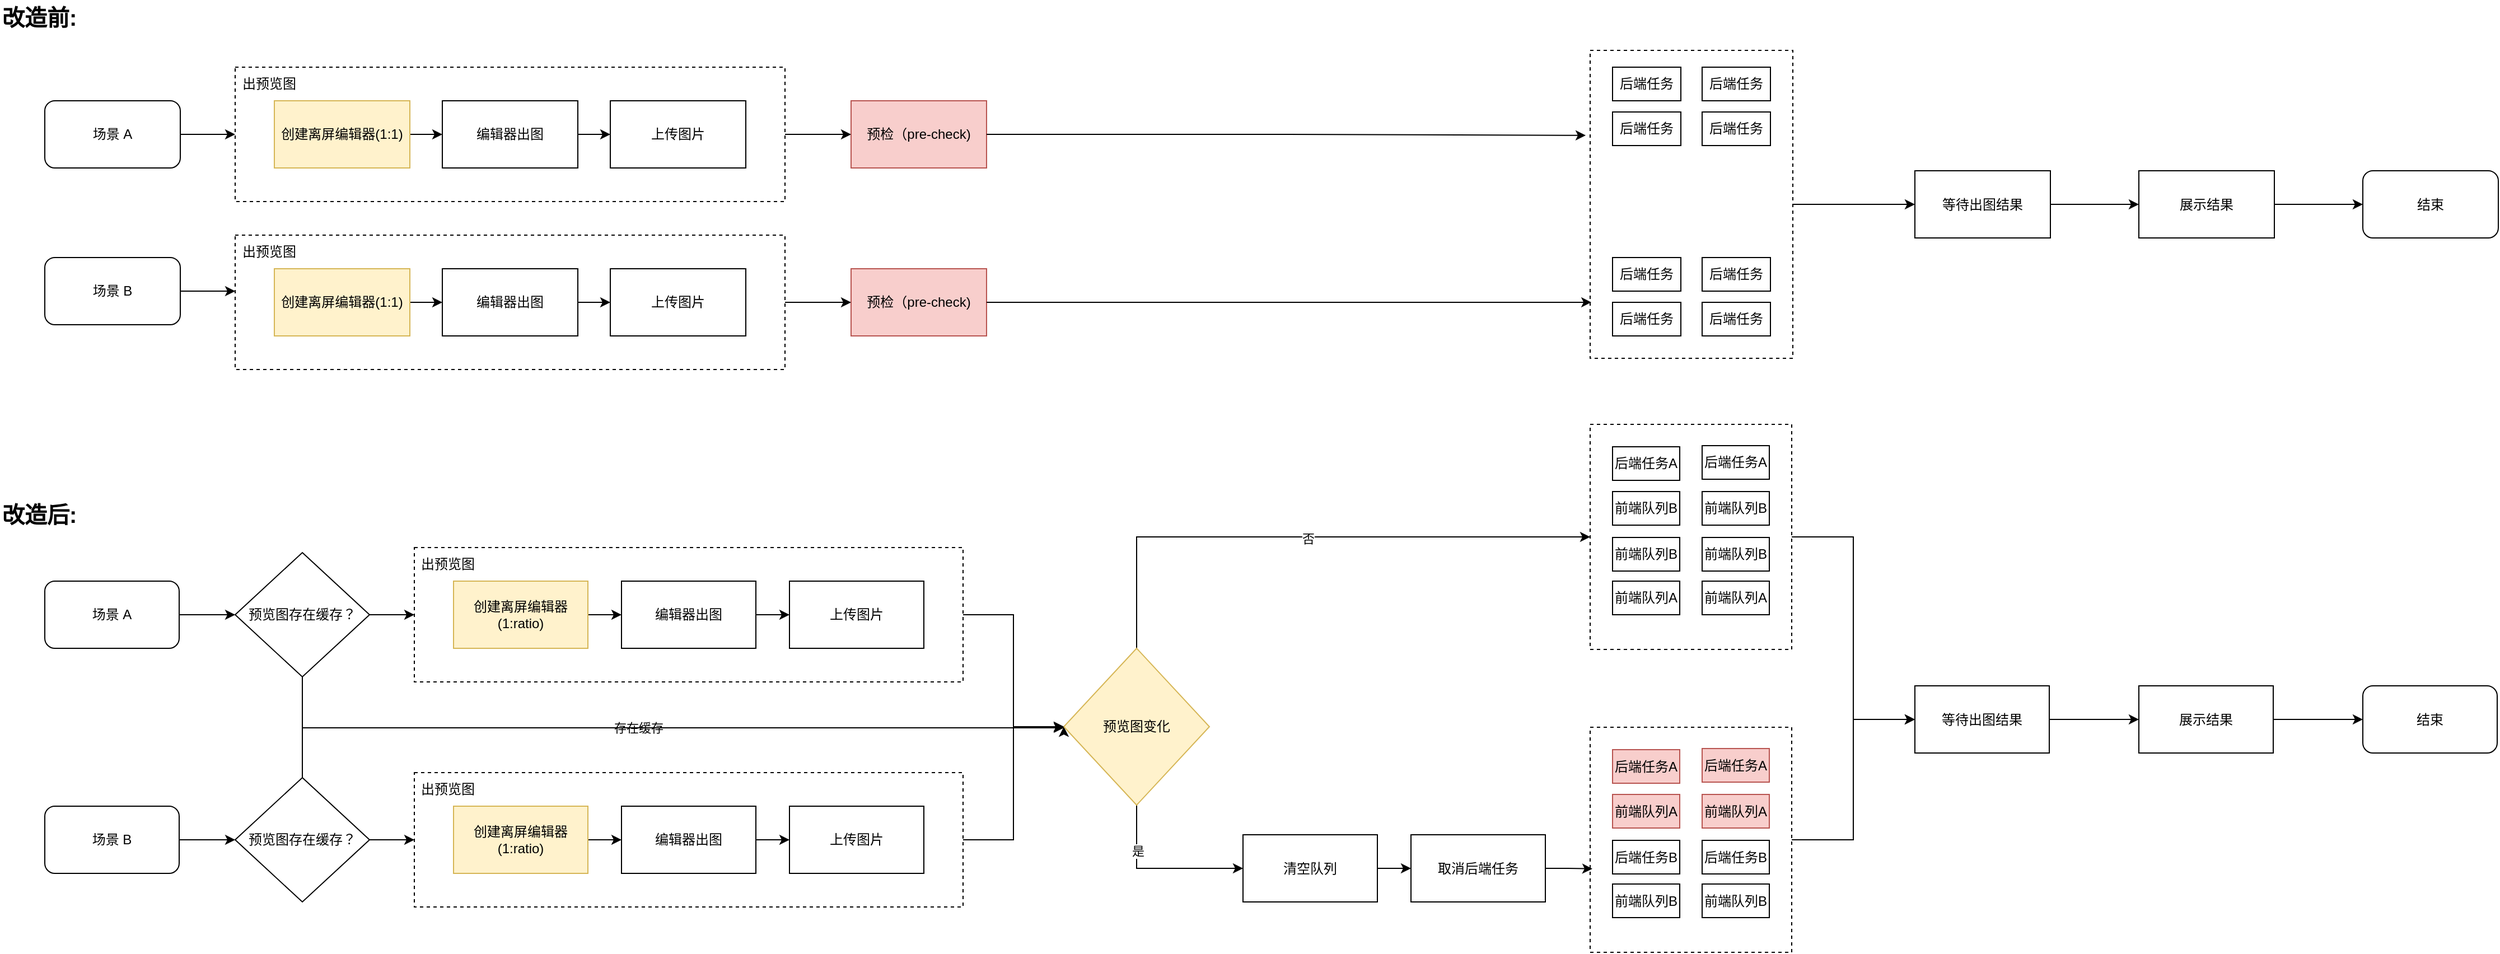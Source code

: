 <mxfile version="22.1.16" type="github">
  <diagram name="第 1 页" id="fkjW8UunRYdJNeXOU5RV">
    <mxGraphModel dx="1945" dy="1854" grid="1" gridSize="10" guides="1" tooltips="1" connect="1" arrows="1" fold="1" page="1" pageScale="1" pageWidth="1169" pageHeight="827" math="0" shadow="0">
      <root>
        <mxCell id="0" />
        <mxCell id="1" parent="0" />
        <mxCell id="wxZWbj22FyVnD0hNK-dn-17" style="edgeStyle=orthogonalEdgeStyle;rounded=0;orthogonalLoop=1;jettySize=auto;html=1;exitX=1;exitY=0.5;exitDx=0;exitDy=0;entryX=0;entryY=0.5;entryDx=0;entryDy=0;" edge="1" parent="1" source="wxZWbj22FyVnD0hNK-dn-1" target="wxZWbj22FyVnD0hNK-dn-7">
          <mxGeometry relative="1" as="geometry" />
        </mxCell>
        <mxCell id="wxZWbj22FyVnD0hNK-dn-1" value="场景 A" style="rounded=1;whiteSpace=wrap;html=1;" vertex="1" parent="1">
          <mxGeometry x="40" y="30" width="121" height="60" as="geometry" />
        </mxCell>
        <mxCell id="wxZWbj22FyVnD0hNK-dn-2" value="场景 B" style="rounded=1;whiteSpace=wrap;html=1;" vertex="1" parent="1">
          <mxGeometry x="40" y="170" width="121" height="60" as="geometry" />
        </mxCell>
        <mxCell id="wxZWbj22FyVnD0hNK-dn-3" value="改造前:" style="text;html=1;strokeColor=none;fillColor=none;align=left;verticalAlign=middle;whiteSpace=wrap;rounded=0;fontStyle=1;fontSize=20;" vertex="1" parent="1">
          <mxGeometry y="-60" width="101" height="30" as="geometry" />
        </mxCell>
        <mxCell id="wxZWbj22FyVnD0hNK-dn-9" value="" style="group" vertex="1" connectable="0" parent="1">
          <mxGeometry x="210" width="491" height="120" as="geometry" />
        </mxCell>
        <mxCell id="wxZWbj22FyVnD0hNK-dn-7" value="" style="rounded=0;whiteSpace=wrap;html=1;dashed=1;" vertex="1" parent="wxZWbj22FyVnD0hNK-dn-9">
          <mxGeometry width="491" height="120" as="geometry" />
        </mxCell>
        <mxCell id="wxZWbj22FyVnD0hNK-dn-86" value="" style="edgeStyle=orthogonalEdgeStyle;rounded=0;orthogonalLoop=1;jettySize=auto;html=1;" edge="1" parent="wxZWbj22FyVnD0hNK-dn-9" source="wxZWbj22FyVnD0hNK-dn-4" target="wxZWbj22FyVnD0hNK-dn-5">
          <mxGeometry relative="1" as="geometry" />
        </mxCell>
        <mxCell id="wxZWbj22FyVnD0hNK-dn-4" value="创建离屏编辑器(1:1)" style="rounded=0;whiteSpace=wrap;html=1;fillColor=#fff2cc;strokeColor=#d6b656;" vertex="1" parent="wxZWbj22FyVnD0hNK-dn-9">
          <mxGeometry x="35" y="30" width="121" height="60" as="geometry" />
        </mxCell>
        <mxCell id="wxZWbj22FyVnD0hNK-dn-87" value="" style="edgeStyle=orthogonalEdgeStyle;rounded=0;orthogonalLoop=1;jettySize=auto;html=1;" edge="1" parent="wxZWbj22FyVnD0hNK-dn-9" source="wxZWbj22FyVnD0hNK-dn-5" target="wxZWbj22FyVnD0hNK-dn-6">
          <mxGeometry relative="1" as="geometry" />
        </mxCell>
        <mxCell id="wxZWbj22FyVnD0hNK-dn-5" value="编辑器出图" style="rounded=0;whiteSpace=wrap;html=1;" vertex="1" parent="wxZWbj22FyVnD0hNK-dn-9">
          <mxGeometry x="185" y="30" width="121" height="60" as="geometry" />
        </mxCell>
        <mxCell id="wxZWbj22FyVnD0hNK-dn-6" value="上传图片" style="rounded=0;whiteSpace=wrap;html=1;" vertex="1" parent="wxZWbj22FyVnD0hNK-dn-9">
          <mxGeometry x="335" y="30" width="121" height="60" as="geometry" />
        </mxCell>
        <mxCell id="wxZWbj22FyVnD0hNK-dn-8" value="出预览图" style="text;html=1;strokeColor=none;fillColor=none;align=center;verticalAlign=middle;whiteSpace=wrap;rounded=0;" vertex="1" parent="wxZWbj22FyVnD0hNK-dn-9">
          <mxGeometry width="61" height="30" as="geometry" />
        </mxCell>
        <mxCell id="wxZWbj22FyVnD0hNK-dn-10" value="" style="group" vertex="1" connectable="0" parent="1">
          <mxGeometry x="210" y="150" width="491" height="120" as="geometry" />
        </mxCell>
        <mxCell id="wxZWbj22FyVnD0hNK-dn-11" value="" style="rounded=0;whiteSpace=wrap;html=1;dashed=1;" vertex="1" parent="wxZWbj22FyVnD0hNK-dn-10">
          <mxGeometry width="491" height="120" as="geometry" />
        </mxCell>
        <mxCell id="wxZWbj22FyVnD0hNK-dn-88" value="" style="edgeStyle=orthogonalEdgeStyle;rounded=0;orthogonalLoop=1;jettySize=auto;html=1;" edge="1" parent="wxZWbj22FyVnD0hNK-dn-10" source="wxZWbj22FyVnD0hNK-dn-12" target="wxZWbj22FyVnD0hNK-dn-13">
          <mxGeometry relative="1" as="geometry" />
        </mxCell>
        <mxCell id="wxZWbj22FyVnD0hNK-dn-12" value="创建离屏编辑器(1:1)" style="rounded=0;whiteSpace=wrap;html=1;fillColor=#fff2cc;strokeColor=#d6b656;" vertex="1" parent="wxZWbj22FyVnD0hNK-dn-10">
          <mxGeometry x="35" y="30" width="121" height="60" as="geometry" />
        </mxCell>
        <mxCell id="wxZWbj22FyVnD0hNK-dn-89" value="" style="edgeStyle=orthogonalEdgeStyle;rounded=0;orthogonalLoop=1;jettySize=auto;html=1;" edge="1" parent="wxZWbj22FyVnD0hNK-dn-10" source="wxZWbj22FyVnD0hNK-dn-13" target="wxZWbj22FyVnD0hNK-dn-14">
          <mxGeometry relative="1" as="geometry" />
        </mxCell>
        <mxCell id="wxZWbj22FyVnD0hNK-dn-13" value="编辑器出图" style="rounded=0;whiteSpace=wrap;html=1;" vertex="1" parent="wxZWbj22FyVnD0hNK-dn-10">
          <mxGeometry x="185" y="30" width="121" height="60" as="geometry" />
        </mxCell>
        <mxCell id="wxZWbj22FyVnD0hNK-dn-14" value="上传图片" style="rounded=0;whiteSpace=wrap;html=1;" vertex="1" parent="wxZWbj22FyVnD0hNK-dn-10">
          <mxGeometry x="335" y="30" width="121" height="60" as="geometry" />
        </mxCell>
        <mxCell id="wxZWbj22FyVnD0hNK-dn-15" value="出预览图" style="text;html=1;strokeColor=none;fillColor=none;align=center;verticalAlign=middle;whiteSpace=wrap;rounded=0;" vertex="1" parent="wxZWbj22FyVnD0hNK-dn-10">
          <mxGeometry width="61" height="30" as="geometry" />
        </mxCell>
        <mxCell id="wxZWbj22FyVnD0hNK-dn-18" style="edgeStyle=orthogonalEdgeStyle;rounded=0;orthogonalLoop=1;jettySize=auto;html=1;exitX=1;exitY=0.5;exitDx=0;exitDy=0;entryX=0;entryY=0.417;entryDx=0;entryDy=0;entryPerimeter=0;" edge="1" parent="1" source="wxZWbj22FyVnD0hNK-dn-2" target="wxZWbj22FyVnD0hNK-dn-11">
          <mxGeometry relative="1" as="geometry" />
        </mxCell>
        <mxCell id="wxZWbj22FyVnD0hNK-dn-19" value="预检（pre-check)" style="rounded=0;whiteSpace=wrap;html=1;fillColor=#f8cecc;strokeColor=#b85450;" vertex="1" parent="1">
          <mxGeometry x="760" y="30" width="121" height="60" as="geometry" />
        </mxCell>
        <mxCell id="wxZWbj22FyVnD0hNK-dn-20" value="预检（pre-check)" style="rounded=0;whiteSpace=wrap;html=1;fillColor=#f8cecc;strokeColor=#b85450;" vertex="1" parent="1">
          <mxGeometry x="760" y="180" width="121" height="60" as="geometry" />
        </mxCell>
        <mxCell id="wxZWbj22FyVnD0hNK-dn-21" style="edgeStyle=orthogonalEdgeStyle;rounded=0;orthogonalLoop=1;jettySize=auto;html=1;exitX=1;exitY=0.5;exitDx=0;exitDy=0;entryX=0;entryY=0.5;entryDx=0;entryDy=0;" edge="1" parent="1" source="wxZWbj22FyVnD0hNK-dn-11" target="wxZWbj22FyVnD0hNK-dn-20">
          <mxGeometry relative="1" as="geometry" />
        </mxCell>
        <mxCell id="wxZWbj22FyVnD0hNK-dn-22" style="edgeStyle=orthogonalEdgeStyle;rounded=0;orthogonalLoop=1;jettySize=auto;html=1;exitX=1;exitY=0.5;exitDx=0;exitDy=0;entryX=0;entryY=0.5;entryDx=0;entryDy=0;" edge="1" parent="1" source="wxZWbj22FyVnD0hNK-dn-7" target="wxZWbj22FyVnD0hNK-dn-19">
          <mxGeometry relative="1" as="geometry" />
        </mxCell>
        <mxCell id="wxZWbj22FyVnD0hNK-dn-37" style="edgeStyle=orthogonalEdgeStyle;rounded=0;orthogonalLoop=1;jettySize=auto;html=1;exitX=1;exitY=0.5;exitDx=0;exitDy=0;entryX=0;entryY=0.5;entryDx=0;entryDy=0;" edge="1" parent="1" source="wxZWbj22FyVnD0hNK-dn-23" target="wxZWbj22FyVnD0hNK-dn-34">
          <mxGeometry relative="1" as="geometry" />
        </mxCell>
        <mxCell id="wxZWbj22FyVnD0hNK-dn-23" value="" style="rounded=0;whiteSpace=wrap;html=1;dashed=1;" vertex="1" parent="1">
          <mxGeometry x="1420" y="-15" width="181" height="275" as="geometry" />
        </mxCell>
        <mxCell id="wxZWbj22FyVnD0hNK-dn-24" value="后端任务" style="rounded=0;whiteSpace=wrap;html=1;" vertex="1" parent="1">
          <mxGeometry x="1440" width="61" height="30" as="geometry" />
        </mxCell>
        <mxCell id="wxZWbj22FyVnD0hNK-dn-25" value="后端任务" style="rounded=0;whiteSpace=wrap;html=1;" vertex="1" parent="1">
          <mxGeometry x="1520" width="61" height="30" as="geometry" />
        </mxCell>
        <mxCell id="wxZWbj22FyVnD0hNK-dn-26" value="后端任务" style="rounded=0;whiteSpace=wrap;html=1;" vertex="1" parent="1">
          <mxGeometry x="1440" y="40" width="61" height="30" as="geometry" />
        </mxCell>
        <mxCell id="wxZWbj22FyVnD0hNK-dn-27" value="后端任务" style="rounded=0;whiteSpace=wrap;html=1;" vertex="1" parent="1">
          <mxGeometry x="1520" y="40" width="61" height="30" as="geometry" />
        </mxCell>
        <mxCell id="wxZWbj22FyVnD0hNK-dn-28" value="后端任务" style="rounded=0;whiteSpace=wrap;html=1;" vertex="1" parent="1">
          <mxGeometry x="1440" y="170" width="61" height="30" as="geometry" />
        </mxCell>
        <mxCell id="wxZWbj22FyVnD0hNK-dn-29" value="后端任务" style="rounded=0;whiteSpace=wrap;html=1;" vertex="1" parent="1">
          <mxGeometry x="1520" y="170" width="61" height="30" as="geometry" />
        </mxCell>
        <mxCell id="wxZWbj22FyVnD0hNK-dn-30" value="后端任务" style="rounded=0;whiteSpace=wrap;html=1;" vertex="1" parent="1">
          <mxGeometry x="1440" y="210" width="61" height="30" as="geometry" />
        </mxCell>
        <mxCell id="wxZWbj22FyVnD0hNK-dn-31" value="后端任务" style="rounded=0;whiteSpace=wrap;html=1;" vertex="1" parent="1">
          <mxGeometry x="1520" y="210" width="61" height="30" as="geometry" />
        </mxCell>
        <mxCell id="wxZWbj22FyVnD0hNK-dn-32" style="edgeStyle=orthogonalEdgeStyle;rounded=0;orthogonalLoop=1;jettySize=auto;html=1;exitX=1;exitY=0.5;exitDx=0;exitDy=0;entryX=-0.022;entryY=0.276;entryDx=0;entryDy=0;entryPerimeter=0;" edge="1" parent="1" source="wxZWbj22FyVnD0hNK-dn-19" target="wxZWbj22FyVnD0hNK-dn-23">
          <mxGeometry relative="1" as="geometry" />
        </mxCell>
        <mxCell id="wxZWbj22FyVnD0hNK-dn-33" style="edgeStyle=orthogonalEdgeStyle;rounded=0;orthogonalLoop=1;jettySize=auto;html=1;exitX=1;exitY=0.5;exitDx=0;exitDy=0;entryX=0.006;entryY=0.818;entryDx=0;entryDy=0;entryPerimeter=0;" edge="1" parent="1" source="wxZWbj22FyVnD0hNK-dn-20" target="wxZWbj22FyVnD0hNK-dn-23">
          <mxGeometry relative="1" as="geometry" />
        </mxCell>
        <mxCell id="wxZWbj22FyVnD0hNK-dn-38" style="edgeStyle=orthogonalEdgeStyle;rounded=0;orthogonalLoop=1;jettySize=auto;html=1;exitX=1;exitY=0.5;exitDx=0;exitDy=0;entryX=0;entryY=0.5;entryDx=0;entryDy=0;" edge="1" parent="1" source="wxZWbj22FyVnD0hNK-dn-34" target="wxZWbj22FyVnD0hNK-dn-35">
          <mxGeometry relative="1" as="geometry" />
        </mxCell>
        <mxCell id="wxZWbj22FyVnD0hNK-dn-34" value="等待出图结果" style="rounded=0;whiteSpace=wrap;html=1;" vertex="1" parent="1">
          <mxGeometry x="1710" y="92.5" width="121" height="60" as="geometry" />
        </mxCell>
        <mxCell id="wxZWbj22FyVnD0hNK-dn-39" style="edgeStyle=orthogonalEdgeStyle;rounded=0;orthogonalLoop=1;jettySize=auto;html=1;exitX=1;exitY=0.5;exitDx=0;exitDy=0;entryX=0;entryY=0.5;entryDx=0;entryDy=0;" edge="1" parent="1" source="wxZWbj22FyVnD0hNK-dn-35" target="wxZWbj22FyVnD0hNK-dn-36">
          <mxGeometry relative="1" as="geometry" />
        </mxCell>
        <mxCell id="wxZWbj22FyVnD0hNK-dn-35" value="展示结果" style="rounded=0;whiteSpace=wrap;html=1;" vertex="1" parent="1">
          <mxGeometry x="1910" y="92.5" width="121" height="60" as="geometry" />
        </mxCell>
        <mxCell id="wxZWbj22FyVnD0hNK-dn-36" value="结束" style="rounded=1;whiteSpace=wrap;html=1;" vertex="1" parent="1">
          <mxGeometry x="2110" y="92.5" width="121" height="60" as="geometry" />
        </mxCell>
        <mxCell id="wxZWbj22FyVnD0hNK-dn-40" value="改造后:" style="text;html=1;strokeColor=none;fillColor=none;align=left;verticalAlign=middle;whiteSpace=wrap;rounded=0;fontStyle=1;fontSize=20;" vertex="1" parent="1">
          <mxGeometry y="384" width="100" height="30" as="geometry" />
        </mxCell>
        <mxCell id="wxZWbj22FyVnD0hNK-dn-41" style="edgeStyle=orthogonalEdgeStyle;rounded=0;orthogonalLoop=1;jettySize=auto;html=1;exitX=1;exitY=0.5;exitDx=0;exitDy=0;entryX=0;entryY=0.5;entryDx=0;entryDy=0;" edge="1" parent="1" source="wxZWbj22FyVnD0hNK-dn-42">
          <mxGeometry relative="1" as="geometry">
            <mxPoint x="210" y="489" as="targetPoint" />
          </mxGeometry>
        </mxCell>
        <mxCell id="wxZWbj22FyVnD0hNK-dn-42" value="场景 A" style="rounded=1;whiteSpace=wrap;html=1;" vertex="1" parent="1">
          <mxGeometry x="40" y="459" width="120" height="60" as="geometry" />
        </mxCell>
        <mxCell id="wxZWbj22FyVnD0hNK-dn-43" value="场景 B" style="rounded=1;whiteSpace=wrap;html=1;" vertex="1" parent="1">
          <mxGeometry x="40" y="660" width="120" height="60" as="geometry" />
        </mxCell>
        <mxCell id="wxZWbj22FyVnD0hNK-dn-56" style="edgeStyle=orthogonalEdgeStyle;rounded=0;orthogonalLoop=1;jettySize=auto;html=1;exitX=1;exitY=0.5;exitDx=0;exitDy=0;entryX=0;entryY=0.417;entryDx=0;entryDy=0;entryPerimeter=0;" edge="1" parent="1" source="wxZWbj22FyVnD0hNK-dn-43">
          <mxGeometry relative="1" as="geometry">
            <mxPoint x="210" y="690.04" as="targetPoint" />
          </mxGeometry>
        </mxCell>
        <mxCell id="wxZWbj22FyVnD0hNK-dn-73" style="edgeStyle=orthogonalEdgeStyle;rounded=0;orthogonalLoop=1;jettySize=auto;html=1;exitX=1;exitY=0.5;exitDx=0;exitDy=0;entryX=0;entryY=0.5;entryDx=0;entryDy=0;" edge="1" parent="1" source="wxZWbj22FyVnD0hNK-dn-74" target="wxZWbj22FyVnD0hNK-dn-76">
          <mxGeometry relative="1" as="geometry" />
        </mxCell>
        <mxCell id="wxZWbj22FyVnD0hNK-dn-74" value="等待出图结果" style="rounded=0;whiteSpace=wrap;html=1;" vertex="1" parent="1">
          <mxGeometry x="1710" y="552.5" width="120" height="60" as="geometry" />
        </mxCell>
        <mxCell id="wxZWbj22FyVnD0hNK-dn-75" style="edgeStyle=orthogonalEdgeStyle;rounded=0;orthogonalLoop=1;jettySize=auto;html=1;exitX=1;exitY=0.5;exitDx=0;exitDy=0;entryX=0;entryY=0.5;entryDx=0;entryDy=0;" edge="1" parent="1" source="wxZWbj22FyVnD0hNK-dn-76" target="wxZWbj22FyVnD0hNK-dn-77">
          <mxGeometry relative="1" as="geometry" />
        </mxCell>
        <mxCell id="wxZWbj22FyVnD0hNK-dn-76" value="展示结果" style="rounded=0;whiteSpace=wrap;html=1;" vertex="1" parent="1">
          <mxGeometry x="1910" y="552.5" width="120" height="60" as="geometry" />
        </mxCell>
        <mxCell id="wxZWbj22FyVnD0hNK-dn-77" value="结束" style="rounded=1;whiteSpace=wrap;html=1;" vertex="1" parent="1">
          <mxGeometry x="2110" y="552.5" width="120" height="60" as="geometry" />
        </mxCell>
        <mxCell id="wxZWbj22FyVnD0hNK-dn-85" style="edgeStyle=orthogonalEdgeStyle;rounded=0;orthogonalLoop=1;jettySize=auto;html=1;exitX=1;exitY=0.5;exitDx=0;exitDy=0;entryX=0;entryY=0.5;entryDx=0;entryDy=0;" edge="1" parent="1" source="wxZWbj22FyVnD0hNK-dn-78" target="wxZWbj22FyVnD0hNK-dn-80">
          <mxGeometry relative="1" as="geometry" />
        </mxCell>
        <mxCell id="wxZWbj22FyVnD0hNK-dn-106" style="edgeStyle=orthogonalEdgeStyle;rounded=0;orthogonalLoop=1;jettySize=auto;html=1;exitX=0.5;exitY=1;exitDx=0;exitDy=0;entryX=0;entryY=0.5;entryDx=0;entryDy=0;" edge="1" parent="1" source="wxZWbj22FyVnD0hNK-dn-78" target="wxZWbj22FyVnD0hNK-dn-116">
          <mxGeometry relative="1" as="geometry">
            <mxPoint x="950" y="610" as="targetPoint" />
            <Array as="points">
              <mxPoint x="270" y="590" />
            </Array>
          </mxGeometry>
        </mxCell>
        <mxCell id="wxZWbj22FyVnD0hNK-dn-107" value="存在缓存" style="edgeLabel;html=1;align=center;verticalAlign=middle;resizable=0;points=[];" vertex="1" connectable="0" parent="wxZWbj22FyVnD0hNK-dn-106">
          <mxGeometry x="-0.049" relative="1" as="geometry">
            <mxPoint as="offset" />
          </mxGeometry>
        </mxCell>
        <mxCell id="wxZWbj22FyVnD0hNK-dn-78" value="预览图存在缓存？" style="rhombus;whiteSpace=wrap;html=1;" vertex="1" parent="1">
          <mxGeometry x="210" y="433.5" width="120" height="111" as="geometry" />
        </mxCell>
        <mxCell id="wxZWbj22FyVnD0hNK-dn-79" value="" style="group" vertex="1" connectable="0" parent="1">
          <mxGeometry x="370" y="429" width="490" height="120" as="geometry" />
        </mxCell>
        <mxCell id="wxZWbj22FyVnD0hNK-dn-80" value="" style="rounded=0;whiteSpace=wrap;html=1;dashed=1;" vertex="1" parent="wxZWbj22FyVnD0hNK-dn-79">
          <mxGeometry width="490" height="120" as="geometry" />
        </mxCell>
        <mxCell id="wxZWbj22FyVnD0hNK-dn-90" value="" style="edgeStyle=orthogonalEdgeStyle;rounded=0;orthogonalLoop=1;jettySize=auto;html=1;" edge="1" parent="wxZWbj22FyVnD0hNK-dn-79" source="wxZWbj22FyVnD0hNK-dn-81" target="wxZWbj22FyVnD0hNK-dn-82">
          <mxGeometry relative="1" as="geometry" />
        </mxCell>
        <mxCell id="wxZWbj22FyVnD0hNK-dn-81" value="创建离屏编辑器(1:ratio)" style="rounded=0;whiteSpace=wrap;html=1;fillColor=#fff2cc;strokeColor=#d6b656;" vertex="1" parent="wxZWbj22FyVnD0hNK-dn-79">
          <mxGeometry x="35" y="30" width="120" height="60" as="geometry" />
        </mxCell>
        <mxCell id="wxZWbj22FyVnD0hNK-dn-91" value="" style="edgeStyle=orthogonalEdgeStyle;rounded=0;orthogonalLoop=1;jettySize=auto;html=1;" edge="1" parent="wxZWbj22FyVnD0hNK-dn-79" source="wxZWbj22FyVnD0hNK-dn-82" target="wxZWbj22FyVnD0hNK-dn-83">
          <mxGeometry relative="1" as="geometry" />
        </mxCell>
        <mxCell id="wxZWbj22FyVnD0hNK-dn-82" value="编辑器出图" style="rounded=0;whiteSpace=wrap;html=1;" vertex="1" parent="wxZWbj22FyVnD0hNK-dn-79">
          <mxGeometry x="185" y="30" width="120" height="60" as="geometry" />
        </mxCell>
        <mxCell id="wxZWbj22FyVnD0hNK-dn-83" value="上传图片" style="rounded=0;whiteSpace=wrap;html=1;" vertex="1" parent="wxZWbj22FyVnD0hNK-dn-79">
          <mxGeometry x="335" y="30" width="120" height="60" as="geometry" />
        </mxCell>
        <mxCell id="wxZWbj22FyVnD0hNK-dn-84" value="出预览图" style="text;html=1;strokeColor=none;fillColor=none;align=center;verticalAlign=middle;whiteSpace=wrap;rounded=0;" vertex="1" parent="wxZWbj22FyVnD0hNK-dn-79">
          <mxGeometry width="60" height="30" as="geometry" />
        </mxCell>
        <mxCell id="wxZWbj22FyVnD0hNK-dn-96" style="edgeStyle=orthogonalEdgeStyle;rounded=0;orthogonalLoop=1;jettySize=auto;html=1;exitX=1;exitY=0.5;exitDx=0;exitDy=0;entryX=0;entryY=0.5;entryDx=0;entryDy=0;" edge="1" parent="1" source="wxZWbj22FyVnD0hNK-dn-97" target="wxZWbj22FyVnD0hNK-dn-99">
          <mxGeometry relative="1" as="geometry" />
        </mxCell>
        <mxCell id="wxZWbj22FyVnD0hNK-dn-118" style="edgeStyle=orthogonalEdgeStyle;rounded=0;orthogonalLoop=1;jettySize=auto;html=1;exitX=0.5;exitY=0;exitDx=0;exitDy=0;" edge="1" parent="1" source="wxZWbj22FyVnD0hNK-dn-97">
          <mxGeometry relative="1" as="geometry">
            <mxPoint x="950" y="590" as="targetPoint" />
            <Array as="points">
              <mxPoint x="270" y="590" />
            </Array>
          </mxGeometry>
        </mxCell>
        <mxCell id="wxZWbj22FyVnD0hNK-dn-97" value="预览图存在缓存？" style="rhombus;whiteSpace=wrap;html=1;" vertex="1" parent="1">
          <mxGeometry x="210" y="634.5" width="120" height="111" as="geometry" />
        </mxCell>
        <mxCell id="wxZWbj22FyVnD0hNK-dn-98" value="" style="group" vertex="1" connectable="0" parent="1">
          <mxGeometry x="370" y="630" width="490" height="120" as="geometry" />
        </mxCell>
        <mxCell id="wxZWbj22FyVnD0hNK-dn-99" value="" style="rounded=0;whiteSpace=wrap;html=1;dashed=1;" vertex="1" parent="wxZWbj22FyVnD0hNK-dn-98">
          <mxGeometry width="490" height="120" as="geometry" />
        </mxCell>
        <mxCell id="wxZWbj22FyVnD0hNK-dn-100" value="" style="edgeStyle=orthogonalEdgeStyle;rounded=0;orthogonalLoop=1;jettySize=auto;html=1;" edge="1" parent="wxZWbj22FyVnD0hNK-dn-98" source="wxZWbj22FyVnD0hNK-dn-101" target="wxZWbj22FyVnD0hNK-dn-103">
          <mxGeometry relative="1" as="geometry" />
        </mxCell>
        <mxCell id="wxZWbj22FyVnD0hNK-dn-101" value="创建离屏编辑器(1:ratio)" style="rounded=0;whiteSpace=wrap;html=1;fillColor=#fff2cc;strokeColor=#d6b656;" vertex="1" parent="wxZWbj22FyVnD0hNK-dn-98">
          <mxGeometry x="35" y="30" width="120" height="60" as="geometry" />
        </mxCell>
        <mxCell id="wxZWbj22FyVnD0hNK-dn-102" value="" style="edgeStyle=orthogonalEdgeStyle;rounded=0;orthogonalLoop=1;jettySize=auto;html=1;" edge="1" parent="wxZWbj22FyVnD0hNK-dn-98" source="wxZWbj22FyVnD0hNK-dn-103" target="wxZWbj22FyVnD0hNK-dn-104">
          <mxGeometry relative="1" as="geometry" />
        </mxCell>
        <mxCell id="wxZWbj22FyVnD0hNK-dn-103" value="编辑器出图" style="rounded=0;whiteSpace=wrap;html=1;" vertex="1" parent="wxZWbj22FyVnD0hNK-dn-98">
          <mxGeometry x="185" y="30" width="120" height="60" as="geometry" />
        </mxCell>
        <mxCell id="wxZWbj22FyVnD0hNK-dn-104" value="上传图片" style="rounded=0;whiteSpace=wrap;html=1;" vertex="1" parent="wxZWbj22FyVnD0hNK-dn-98">
          <mxGeometry x="335" y="30" width="120" height="60" as="geometry" />
        </mxCell>
        <mxCell id="wxZWbj22FyVnD0hNK-dn-105" value="出预览图" style="text;html=1;strokeColor=none;fillColor=none;align=center;verticalAlign=middle;whiteSpace=wrap;rounded=0;" vertex="1" parent="wxZWbj22FyVnD0hNK-dn-98">
          <mxGeometry width="60" height="30" as="geometry" />
        </mxCell>
        <mxCell id="wxZWbj22FyVnD0hNK-dn-122" style="edgeStyle=orthogonalEdgeStyle;rounded=0;orthogonalLoop=1;jettySize=auto;html=1;exitX=0.5;exitY=1;exitDx=0;exitDy=0;entryX=0;entryY=0.5;entryDx=0;entryDy=0;" edge="1" parent="1" source="wxZWbj22FyVnD0hNK-dn-116" target="wxZWbj22FyVnD0hNK-dn-121">
          <mxGeometry relative="1" as="geometry" />
        </mxCell>
        <mxCell id="wxZWbj22FyVnD0hNK-dn-123" value="是" style="edgeLabel;html=1;align=center;verticalAlign=middle;resizable=0;points=[];" vertex="1" connectable="0" parent="wxZWbj22FyVnD0hNK-dn-122">
          <mxGeometry x="-0.457" y="1" relative="1" as="geometry">
            <mxPoint as="offset" />
          </mxGeometry>
        </mxCell>
        <mxCell id="wxZWbj22FyVnD0hNK-dn-127" style="edgeStyle=orthogonalEdgeStyle;rounded=0;orthogonalLoop=1;jettySize=auto;html=1;exitX=0.5;exitY=0;exitDx=0;exitDy=0;" edge="1" parent="1" source="wxZWbj22FyVnD0hNK-dn-116" target="wxZWbj22FyVnD0hNK-dn-113">
          <mxGeometry relative="1" as="geometry" />
        </mxCell>
        <mxCell id="wxZWbj22FyVnD0hNK-dn-140" value="否" style="edgeLabel;html=1;align=center;verticalAlign=middle;resizable=0;points=[];" vertex="1" connectable="0" parent="wxZWbj22FyVnD0hNK-dn-127">
          <mxGeometry x="-0.003" relative="1" as="geometry">
            <mxPoint x="1" y="1" as="offset" />
          </mxGeometry>
        </mxCell>
        <mxCell id="wxZWbj22FyVnD0hNK-dn-116" value="预览图变化" style="rhombus;whiteSpace=wrap;html=1;fillColor=#fff2cc;strokeColor=#d6b656;" vertex="1" parent="1">
          <mxGeometry x="950" y="519" width="130" height="140" as="geometry" />
        </mxCell>
        <mxCell id="wxZWbj22FyVnD0hNK-dn-117" style="edgeStyle=orthogonalEdgeStyle;rounded=0;orthogonalLoop=1;jettySize=auto;html=1;exitX=1;exitY=0.5;exitDx=0;exitDy=0;entryX=0;entryY=0.5;entryDx=0;entryDy=0;" edge="1" parent="1" source="wxZWbj22FyVnD0hNK-dn-80" target="wxZWbj22FyVnD0hNK-dn-116">
          <mxGeometry relative="1" as="geometry" />
        </mxCell>
        <mxCell id="wxZWbj22FyVnD0hNK-dn-120" style="edgeStyle=orthogonalEdgeStyle;rounded=0;orthogonalLoop=1;jettySize=auto;html=1;exitX=1;exitY=0.5;exitDx=0;exitDy=0;" edge="1" parent="1" source="wxZWbj22FyVnD0hNK-dn-99" target="wxZWbj22FyVnD0hNK-dn-116">
          <mxGeometry relative="1" as="geometry" />
        </mxCell>
        <mxCell id="wxZWbj22FyVnD0hNK-dn-125" style="edgeStyle=orthogonalEdgeStyle;rounded=0;orthogonalLoop=1;jettySize=auto;html=1;exitX=1;exitY=0.5;exitDx=0;exitDy=0;entryX=0;entryY=0.5;entryDx=0;entryDy=0;" edge="1" parent="1" source="wxZWbj22FyVnD0hNK-dn-121" target="wxZWbj22FyVnD0hNK-dn-124">
          <mxGeometry relative="1" as="geometry" />
        </mxCell>
        <mxCell id="wxZWbj22FyVnD0hNK-dn-121" value="清空队列" style="rounded=0;whiteSpace=wrap;html=1;" vertex="1" parent="1">
          <mxGeometry x="1110" y="685.5" width="120" height="60" as="geometry" />
        </mxCell>
        <mxCell id="wxZWbj22FyVnD0hNK-dn-124" value="取消后端任务" style="rounded=0;whiteSpace=wrap;html=1;" vertex="1" parent="1">
          <mxGeometry x="1260" y="685.5" width="120" height="60" as="geometry" />
        </mxCell>
        <mxCell id="wxZWbj22FyVnD0hNK-dn-138" style="edgeStyle=orthogonalEdgeStyle;rounded=0;orthogonalLoop=1;jettySize=auto;html=1;exitX=1;exitY=0.5;exitDx=0;exitDy=0;entryX=0;entryY=0.5;entryDx=0;entryDy=0;" edge="1" parent="1" source="wxZWbj22FyVnD0hNK-dn-113" target="wxZWbj22FyVnD0hNK-dn-74">
          <mxGeometry relative="1" as="geometry" />
        </mxCell>
        <mxCell id="wxZWbj22FyVnD0hNK-dn-113" value="" style="rounded=0;whiteSpace=wrap;html=1;dashed=1;" vertex="1" parent="1">
          <mxGeometry x="1420" y="319" width="180" height="201" as="geometry" />
        </mxCell>
        <mxCell id="wxZWbj22FyVnD0hNK-dn-92" value="后端任务A" style="rounded=0;whiteSpace=wrap;html=1;" vertex="1" parent="1">
          <mxGeometry x="1440" y="339" width="60" height="30" as="geometry" />
        </mxCell>
        <mxCell id="wxZWbj22FyVnD0hNK-dn-93" value="后端任务A" style="rounded=0;whiteSpace=wrap;html=1;" vertex="1" parent="1">
          <mxGeometry x="1520" y="338" width="60" height="30" as="geometry" />
        </mxCell>
        <mxCell id="wxZWbj22FyVnD0hNK-dn-94" value="前端队列B" style="rounded=0;whiteSpace=wrap;html=1;" vertex="1" parent="1">
          <mxGeometry x="1440" y="379" width="60" height="30" as="geometry" />
        </mxCell>
        <mxCell id="wxZWbj22FyVnD0hNK-dn-95" value="前端队列B" style="rounded=0;whiteSpace=wrap;html=1;" vertex="1" parent="1">
          <mxGeometry x="1520" y="379" width="60" height="30" as="geometry" />
        </mxCell>
        <mxCell id="wxZWbj22FyVnD0hNK-dn-109" value="前端队列B" style="rounded=0;whiteSpace=wrap;html=1;" vertex="1" parent="1">
          <mxGeometry x="1440" y="420" width="60" height="30" as="geometry" />
        </mxCell>
        <mxCell id="wxZWbj22FyVnD0hNK-dn-110" value="前端队列B" style="rounded=0;whiteSpace=wrap;html=1;" vertex="1" parent="1">
          <mxGeometry x="1520" y="420" width="60" height="30" as="geometry" />
        </mxCell>
        <mxCell id="wxZWbj22FyVnD0hNK-dn-111" value="前端队列A" style="rounded=0;whiteSpace=wrap;html=1;" vertex="1" parent="1">
          <mxGeometry x="1440" y="459" width="60" height="30" as="geometry" />
        </mxCell>
        <mxCell id="wxZWbj22FyVnD0hNK-dn-112" value="前端队列A" style="rounded=0;whiteSpace=wrap;html=1;" vertex="1" parent="1">
          <mxGeometry x="1520" y="459" width="60" height="30" as="geometry" />
        </mxCell>
        <mxCell id="wxZWbj22FyVnD0hNK-dn-139" style="edgeStyle=orthogonalEdgeStyle;rounded=0;orthogonalLoop=1;jettySize=auto;html=1;exitX=1;exitY=0.5;exitDx=0;exitDy=0;entryX=0;entryY=0.5;entryDx=0;entryDy=0;" edge="1" parent="1" source="wxZWbj22FyVnD0hNK-dn-128" target="wxZWbj22FyVnD0hNK-dn-74">
          <mxGeometry relative="1" as="geometry" />
        </mxCell>
        <mxCell id="wxZWbj22FyVnD0hNK-dn-128" value="" style="rounded=0;whiteSpace=wrap;html=1;dashed=1;" vertex="1" parent="1">
          <mxGeometry x="1420" y="589.5" width="180" height="201" as="geometry" />
        </mxCell>
        <mxCell id="wxZWbj22FyVnD0hNK-dn-129" value="后端任务A" style="rounded=0;whiteSpace=wrap;html=1;fillColor=#f8cecc;strokeColor=#b85450;" vertex="1" parent="1">
          <mxGeometry x="1440" y="609.5" width="60" height="30" as="geometry" />
        </mxCell>
        <mxCell id="wxZWbj22FyVnD0hNK-dn-130" value="后端任务A" style="rounded=0;whiteSpace=wrap;html=1;fillColor=#f8cecc;strokeColor=#b85450;" vertex="1" parent="1">
          <mxGeometry x="1520" y="608.5" width="60" height="30" as="geometry" />
        </mxCell>
        <mxCell id="wxZWbj22FyVnD0hNK-dn-131" value="前端队列A" style="rounded=0;whiteSpace=wrap;html=1;fillColor=#f8cecc;strokeColor=#b85450;" vertex="1" parent="1">
          <mxGeometry x="1440" y="649.5" width="60" height="30" as="geometry" />
        </mxCell>
        <mxCell id="wxZWbj22FyVnD0hNK-dn-132" value="前端队列A" style="rounded=0;whiteSpace=wrap;html=1;fillColor=#f8cecc;strokeColor=#b85450;" vertex="1" parent="1">
          <mxGeometry x="1520" y="649.5" width="60" height="30" as="geometry" />
        </mxCell>
        <mxCell id="wxZWbj22FyVnD0hNK-dn-133" value="后端任务B" style="rounded=0;whiteSpace=wrap;html=1;" vertex="1" parent="1">
          <mxGeometry x="1440" y="690.5" width="60" height="30" as="geometry" />
        </mxCell>
        <mxCell id="wxZWbj22FyVnD0hNK-dn-134" value="后端任务B" style="rounded=0;whiteSpace=wrap;html=1;" vertex="1" parent="1">
          <mxGeometry x="1520" y="690.5" width="60" height="30" as="geometry" />
        </mxCell>
        <mxCell id="wxZWbj22FyVnD0hNK-dn-135" value="前端队列B" style="rounded=0;whiteSpace=wrap;html=1;" vertex="1" parent="1">
          <mxGeometry x="1440" y="729.5" width="60" height="30" as="geometry" />
        </mxCell>
        <mxCell id="wxZWbj22FyVnD0hNK-dn-136" value="前端队列B" style="rounded=0;whiteSpace=wrap;html=1;" vertex="1" parent="1">
          <mxGeometry x="1520" y="729.5" width="60" height="30" as="geometry" />
        </mxCell>
        <mxCell id="wxZWbj22FyVnD0hNK-dn-137" style="edgeStyle=orthogonalEdgeStyle;rounded=0;orthogonalLoop=1;jettySize=auto;html=1;exitX=1;exitY=0.5;exitDx=0;exitDy=0;entryX=0.011;entryY=0.629;entryDx=0;entryDy=0;entryPerimeter=0;" edge="1" parent="1" source="wxZWbj22FyVnD0hNK-dn-124" target="wxZWbj22FyVnD0hNK-dn-128">
          <mxGeometry relative="1" as="geometry" />
        </mxCell>
      </root>
    </mxGraphModel>
  </diagram>
</mxfile>
